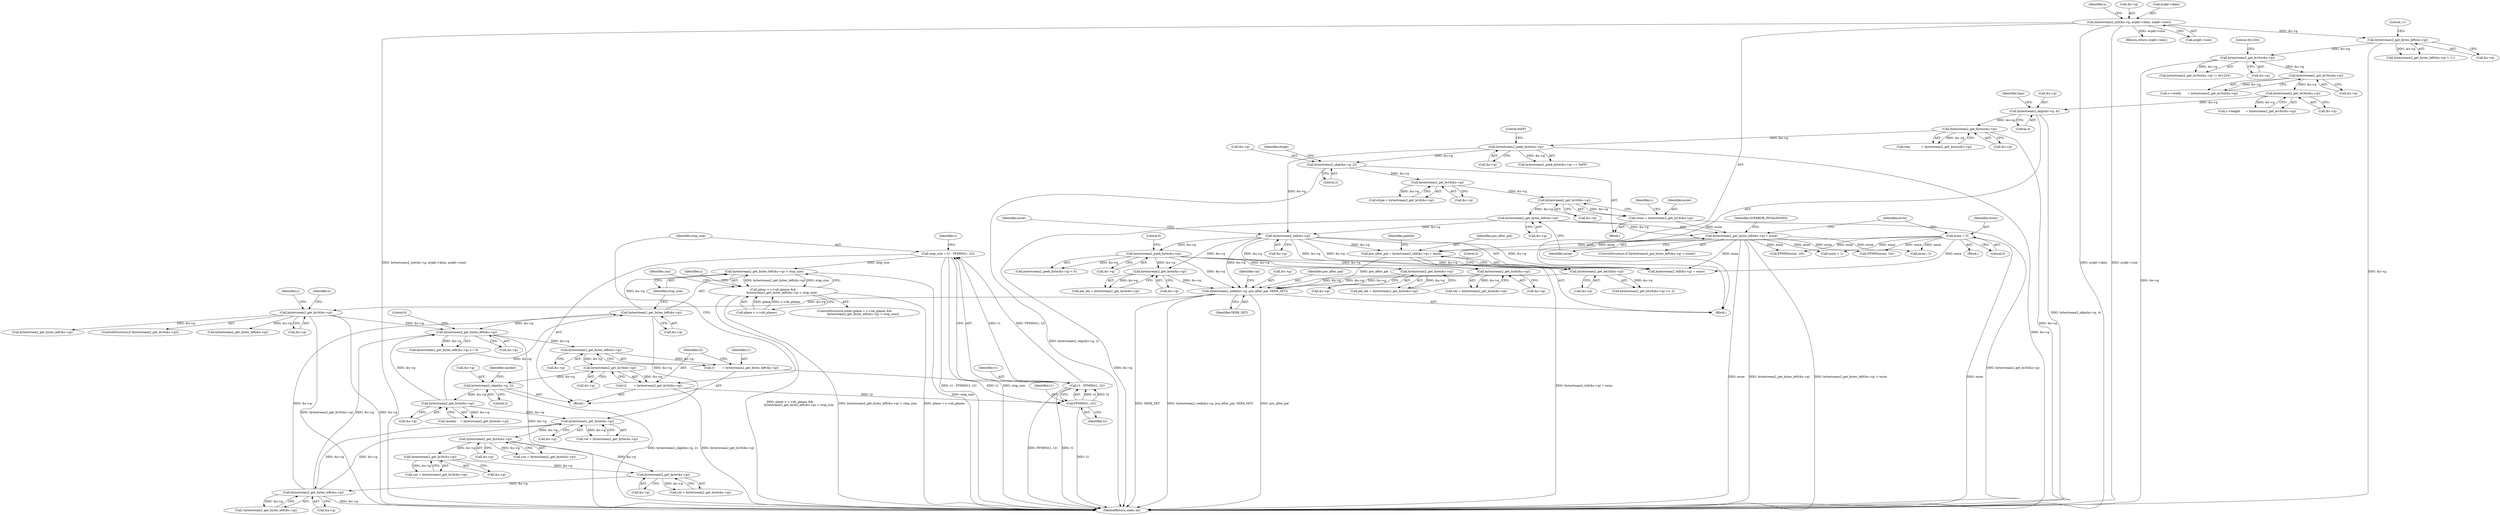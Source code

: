 digraph "0_FFmpeg_8c2ea3030af7b40a3c4275696fb5c76cdb80950a@integer" {
"1000703" [label="(Call,stop_size = t1 - FFMIN(t1, t2))"];
"1000705" [label="(Call,t1 - FFMIN(t1, t2))"];
"1000707" [label="(Call,FFMIN(t1, t2))"];
"1000689" [label="(Call,t1        = bytestream2_get_bytes_left(&s->g))"];
"1000691" [label="(Call,bytestream2_get_bytes_left(&s->g))"];
"1000678" [label="(Call,bytestream2_get_bytes_left(&s->g))"];
"1000781" [label="(Call,bytestream2_get_bytes_left(&s->g))"];
"1000744" [label="(Call,bytestream2_get_byte(&s->g))"];
"1000718" [label="(Call,bytestream2_get_byte(&s->g))"];
"1000710" [label="(Call,bytestream2_skip(&s->g, 2))"];
"1000698" [label="(Call,bytestream2_get_le16(&s->g))"];
"1000731" [label="(Call,bytestream2_get_bytes_left(&s->g))"];
"1000774" [label="(Call,bytestream2_get_byte(&s->g))"];
"1000756" [label="(Call,bytestream2_get_byte(&s->g))"];
"1000767" [label="(Call,bytestream2_get_le16(&s->g))"];
"1000664" [label="(Call,bytestream2_get_le16(&s->g))"];
"1000646" [label="(Call,bytestream2_seek(&s->g, pos_after_pal, SEEK_SET))"];
"1000471" [label="(Call,bytestream2_get_byte(&s->g))"];
"1000409" [label="(Call,bytestream2_peek_byte(&s->g))"];
"1000384" [label="(Call,bytestream2_tell(&s->g))"];
"1000274" [label="(Call,bytestream2_get_bytes_left(&s->g))"];
"1000267" [label="(Call,bytestream2_get_le16(&s->g))"];
"1000260" [label="(Call,bytestream2_get_le16(&s->g))"];
"1000252" [label="(Call,bytestream2_skip(&s->g, 2))"];
"1000234" [label="(Call,bytestream2_peek_byte(&s->g))"];
"1000187" [label="(Call,bytestream2_get_byteu(&s->g))"];
"1000179" [label="(Call,bytestream2_skip(&s->g, 4))"];
"1000174" [label="(Call,bytestream2_get_le16u(&s->g))"];
"1000165" [label="(Call,bytestream2_get_le16u(&s->g))"];
"1000153" [label="(Call,bytestream2_get_le16u(&s->g))"];
"1000143" [label="(Call,bytestream2_get_bytes_left(&s->g))"];
"1000130" [label="(Call,bytestream2_init(&s->g, avpkt->data, avpkt->size))"];
"1000419" [label="(Call,bytestream2_get_byte(&s->g))"];
"1000555" [label="(Call,bytestream2_get_be24(&s->g))"];
"1000509" [label="(Call,bytestream2_get_byte(&s->g))"];
"1000381" [label="(Call,pos_after_pal = bytestream2_tell(&s->g) + esize)"];
"1000288" [label="(Call,esize = 0)"];
"1000273" [label="(Call,bytestream2_get_bytes_left(&s->g) < esize)"];
"1000265" [label="(Call,esize = bytestream2_get_le16(&s->g))"];
"1000696" [label="(Call,t2        = bytestream2_get_le16(&s->g))"];
"1000730" [label="(Call,bytestream2_get_bytes_left(&s->g) > stop_size)"];
"1000724" [label="(Call,plane < s->nb_planes &&\n                   bytestream2_get_bytes_left(&s->g) > stop_size)"];
"1000679" [label="(Call,&s->g)"];
"1000146" [label="(Identifier,s)"];
"1000652" [label="(Identifier,SEEK_SET)"];
"1000706" [label="(Identifier,t1)"];
"1000417" [label="(Call,idx = bytestream2_get_byte(&s->g))"];
"1000927" [label="(Return,return avpkt->size;)"];
"1000689" [label="(Call,t1        = bytestream2_get_bytes_left(&s->g))"];
"1000186" [label="(Identifier,tmp)"];
"1000265" [label="(Call,esize = bytestream2_get_le16(&s->g))"];
"1000419" [label="(Call,bytestream2_get_byte(&s->g))"];
"1000170" [label="(Call,s->height      = bytestream2_get_le16u(&s->g))"];
"1000258" [label="(Call,etype = bytestream2_get_le16(&s->g))"];
"1000234" [label="(Call,bytestream2_peek_byte(&s->g))"];
"1000382" [label="(Identifier,pos_after_pal)"];
"1000756" [label="(Call,bytestream2_get_byte(&s->g))"];
"1000708" [label="(Identifier,t1)"];
"1000166" [label="(Call,&s->g)"];
"1000757" [label="(Call,&s->g)"];
"1000420" [label="(Call,&s->g)"];
"1000410" [label="(Call,&s->g)"];
"1000736" [label="(Identifier,stop_size)"];
"1000281" [label="(Identifier,AVERROR_INVALIDDATA)"];
"1000782" [label="(Call,&s->g)"];
"1000188" [label="(Call,&s->g)"];
"1000158" [label="(Literal,0x1234)"];
"1000651" [label="(Identifier,pos_after_pal)"];
"1000718" [label="(Call,bytestream2_get_byte(&s->g))"];
"1000704" [label="(Identifier,stop_size)"];
"1000664" [label="(Call,bytestream2_get_le16(&s->g))"];
"1000719" [label="(Call,&s->g)"];
"1000251" [label="(Block,)"];
"1000179" [label="(Call,bytestream2_skip(&s->g, 4))"];
"1000279" [label="(Identifier,esize)"];
"1000260" [label="(Call,bytestream2_get_le16(&s->g))"];
"1000154" [label="(Call,&s->g)"];
"1000654" [label="(Identifier,val)"];
"1000493" [label="(Call,FFMIN(esize, 16))"];
"1000715" [label="(Literal,2)"];
"1000130" [label="(Call,bytestream2_init(&s->g, avpkt->data, avpkt->size))"];
"1000560" [label="(Literal,2)"];
"1000554" [label="(Call,bytestream2_get_be24(&s->g) << 2)"];
"1000283" [label="(Block,)"];
"1000472" [label="(Call,&s->g)"];
"1000277" [label="(Identifier,s)"];
"1000455" [label="(Call,FFMIN(esize, 16))"];
"1000683" [label="(Literal,6)"];
"1000697" [label="(Identifier,t2)"];
"1000767" [label="(Call,bytestream2_get_le16(&s->g))"];
"1000671" [label="(Identifier,x)"];
"1000383" [label="(Call,bytestream2_tell(&s->g) + esize)"];
"1000780" [label="(Call,!bytestream2_get_bytes_left(&s->g))"];
"1000175" [label="(Call,&s->g)"];
"1000745" [label="(Call,&s->g)"];
"1000754" [label="(Call,run = bytestream2_get_byte(&s->g))"];
"1000646" [label="(Call,bytestream2_seek(&s->g, pos_after_pal, SEEK_SET))"];
"1000273" [label="(Call,bytestream2_get_bytes_left(&s->g) < esize)"];
"1000775" [label="(Call,&s->g)"];
"1000261" [label="(Call,&s->g)"];
"1000692" [label="(Call,&s->g)"];
"1000253" [label="(Call,&s->g)"];
"1000536" [label="(Call,esize / 3)"];
"1000138" [label="(Call,avpkt->size)"];
"1000252" [label="(Call,bytestream2_skip(&s->g, 2))"];
"1000677" [label="(Call,bytestream2_get_bytes_left(&s->g) >= 6)"];
"1000877" [label="(Call,bytestream2_get_bytes_left(&s->g))"];
"1000711" [label="(Call,&s->g)"];
"1000153" [label="(Call,bytestream2_get_le16u(&s->g))"];
"1000874" [label="(Identifier,y)"];
"1000724" [label="(Call,plane < s->nb_planes &&\n                   bytestream2_get_bytes_left(&s->g) > stop_size)"];
"1000290" [label="(Literal,0)"];
"1000187" [label="(Call,bytestream2_get_byteu(&s->g))"];
"1000768" [label="(Call,&s->g)"];
"1000731" [label="(Call,bytestream2_get_bytes_left(&s->g))"];
"1000105" [label="(Block,)"];
"1000469" [label="(Call,pal_idx = bytestream2_get_byte(&s->g))"];
"1000131" [label="(Call,&s->g)"];
"1000414" [label="(Literal,6)"];
"1000723" [label="(ControlStructure,while (plane < s->nb_planes &&\n                   bytestream2_get_bytes_left(&s->g) > stop_size))"];
"1000185" [label="(Call,tmp            = bytestream2_get_byteu(&s->g))"];
"1000665" [label="(Call,&s->g)"];
"1000555" [label="(Call,bytestream2_get_be24(&s->g))"];
"1000165" [label="(Call,bytestream2_get_le16u(&s->g))"];
"1000235" [label="(Call,&s->g)"];
"1000161" [label="(Call,s->width       = bytestream2_get_le16u(&s->g))"];
"1000730" [label="(Call,bytestream2_get_bytes_left(&s->g) > stop_size)"];
"1000257" [label="(Literal,2)"];
"1000684" [label="(Block,)"];
"1000408" [label="(Call,bytestream2_peek_byte(&s->g) < 6)"];
"1000907" [label="(Call,bytestream2_get_bytes_left(&s->g))"];
"1000144" [label="(Call,&s->g)"];
"1000143" [label="(Call,bytestream2_get_bytes_left(&s->g))"];
"1000381" [label="(Call,pos_after_pal = bytestream2_tell(&s->g) + esize)"];
"1000293" [label="(Identifier,avctx)"];
"1000509" [label="(Call,bytestream2_get_byte(&s->g))"];
"1000507" [label="(Call,pal_idx = bytestream2_get_byte(&s->g))"];
"1000184" [label="(Literal,4)"];
"1000772" [label="(Call,val = bytestream2_get_byte(&s->g))"];
"1000740" [label="(Identifier,run)"];
"1000174" [label="(Call,bytestream2_get_le16u(&s->g))"];
"1000765" [label="(Call,run = bytestream2_get_le16(&s->g))"];
"1000725" [label="(Call,plane < s->nb_planes)"];
"1000710" [label="(Call,bytestream2_skip(&s->g, 2))"];
"1000707" [label="(Call,FFMIN(t1, t2))"];
"1000267" [label="(Call,bytestream2_get_le16(&s->g))"];
"1000274" [label="(Call,bytestream2_get_bytes_left(&s->g))"];
"1000716" [label="(Call,marker    = bytestream2_get_byte(&s->g))"];
"1000709" [label="(Identifier,t2)"];
"1000239" [label="(Literal,0xFF)"];
"1000272" [label="(ControlStructure,if (bytestream2_get_bytes_left(&s->g) < esize))"];
"1000744" [label="(Call,bytestream2_get_byte(&s->g))"];
"1000703" [label="(Call,stop_size = t1 - FFMIN(t1, t2))"];
"1000699" [label="(Call,&s->g)"];
"1000266" [label="(Identifier,esize)"];
"1000389" [label="(Identifier,esize)"];
"1000268" [label="(Call,&s->g)"];
"1000698" [label="(Call,bytestream2_get_le16(&s->g))"];
"1000142" [label="(Call,bytestream2_get_bytes_left(&s->g) < 11)"];
"1000690" [label="(Identifier,t1)"];
"1000233" [label="(Call,bytestream2_peek_byte(&s->g) == 0xFF)"];
"1000510" [label="(Call,&s->g)"];
"1000705" [label="(Call,t1 - FFMIN(t1, t2))"];
"1000691" [label="(Call,bytestream2_get_bytes_left(&s->g))"];
"1000781" [label="(Call,bytestream2_get_bytes_left(&s->g))"];
"1000385" [label="(Call,&s->g)"];
"1000275" [label="(Call,&s->g)"];
"1000152" [label="(Call,bytestream2_get_le16u(&s->g) != 0x1234)"];
"1000288" [label="(Call,esize = 0)"];
"1000391" [label="(Identifier,palette)"];
"1000180" [label="(Call,&s->g)"];
"1000742" [label="(Call,val = bytestream2_get_byte(&s->g))"];
"1000148" [label="(Literal,11)"];
"1000663" [label="(ControlStructure,if (bytestream2_get_le16(&s->g)))"];
"1000135" [label="(Call,avpkt->data)"];
"1000384" [label="(Call,bytestream2_tell(&s->g))"];
"1000289" [label="(Identifier,esize)"];
"1000405" [label="(Call,esize > 1)"];
"1000681" [label="(Identifier,s)"];
"1000259" [label="(Identifier,etype)"];
"1000717" [label="(Identifier,marker)"];
"1000774" [label="(Call,bytestream2_get_byte(&s->g))"];
"1000732" [label="(Call,&s->g)"];
"1000931" [label="(MethodReturn,static int)"];
"1000471" [label="(Call,bytestream2_get_byte(&s->g))"];
"1000696" [label="(Call,t2        = bytestream2_get_le16(&s->g))"];
"1000678" [label="(Call,bytestream2_get_bytes_left(&s->g))"];
"1000713" [label="(Identifier,s)"];
"1000647" [label="(Call,&s->g)"];
"1000409" [label="(Call,bytestream2_peek_byte(&s->g))"];
"1000556" [label="(Call,&s->g)"];
"1000703" -> "1000684"  [label="AST: "];
"1000703" -> "1000705"  [label="CFG: "];
"1000704" -> "1000703"  [label="AST: "];
"1000705" -> "1000703"  [label="AST: "];
"1000713" -> "1000703"  [label="CFG: "];
"1000703" -> "1000931"  [label="DDG: t1 - FFMIN(t1, t2)"];
"1000703" -> "1000931"  [label="DDG: stop_size"];
"1000705" -> "1000703"  [label="DDG: t1"];
"1000705" -> "1000703"  [label="DDG: FFMIN(t1, t2)"];
"1000703" -> "1000730"  [label="DDG: stop_size"];
"1000705" -> "1000707"  [label="CFG: "];
"1000706" -> "1000705"  [label="AST: "];
"1000707" -> "1000705"  [label="AST: "];
"1000705" -> "1000931"  [label="DDG: t1"];
"1000705" -> "1000931"  [label="DDG: FFMIN(t1, t2)"];
"1000707" -> "1000705"  [label="DDG: t1"];
"1000707" -> "1000705"  [label="DDG: t2"];
"1000707" -> "1000709"  [label="CFG: "];
"1000708" -> "1000707"  [label="AST: "];
"1000709" -> "1000707"  [label="AST: "];
"1000707" -> "1000931"  [label="DDG: t2"];
"1000689" -> "1000707"  [label="DDG: t1"];
"1000696" -> "1000707"  [label="DDG: t2"];
"1000689" -> "1000684"  [label="AST: "];
"1000689" -> "1000691"  [label="CFG: "];
"1000690" -> "1000689"  [label="AST: "];
"1000691" -> "1000689"  [label="AST: "];
"1000697" -> "1000689"  [label="CFG: "];
"1000691" -> "1000689"  [label="DDG: &s->g"];
"1000691" -> "1000692"  [label="CFG: "];
"1000692" -> "1000691"  [label="AST: "];
"1000678" -> "1000691"  [label="DDG: &s->g"];
"1000691" -> "1000698"  [label="DDG: &s->g"];
"1000678" -> "1000677"  [label="AST: "];
"1000678" -> "1000679"  [label="CFG: "];
"1000679" -> "1000678"  [label="AST: "];
"1000683" -> "1000678"  [label="CFG: "];
"1000678" -> "1000931"  [label="DDG: &s->g"];
"1000678" -> "1000677"  [label="DDG: &s->g"];
"1000781" -> "1000678"  [label="DDG: &s->g"];
"1000718" -> "1000678"  [label="DDG: &s->g"];
"1000664" -> "1000678"  [label="DDG: &s->g"];
"1000731" -> "1000678"  [label="DDG: &s->g"];
"1000781" -> "1000780"  [label="AST: "];
"1000781" -> "1000782"  [label="CFG: "];
"1000782" -> "1000781"  [label="AST: "];
"1000780" -> "1000781"  [label="CFG: "];
"1000781" -> "1000931"  [label="DDG: &s->g"];
"1000781" -> "1000731"  [label="DDG: &s->g"];
"1000781" -> "1000744"  [label="DDG: &s->g"];
"1000781" -> "1000780"  [label="DDG: &s->g"];
"1000744" -> "1000781"  [label="DDG: &s->g"];
"1000774" -> "1000781"  [label="DDG: &s->g"];
"1000744" -> "1000742"  [label="AST: "];
"1000744" -> "1000745"  [label="CFG: "];
"1000745" -> "1000744"  [label="AST: "];
"1000742" -> "1000744"  [label="CFG: "];
"1000744" -> "1000742"  [label="DDG: &s->g"];
"1000718" -> "1000744"  [label="DDG: &s->g"];
"1000731" -> "1000744"  [label="DDG: &s->g"];
"1000744" -> "1000756"  [label="DDG: &s->g"];
"1000718" -> "1000716"  [label="AST: "];
"1000718" -> "1000719"  [label="CFG: "];
"1000719" -> "1000718"  [label="AST: "];
"1000716" -> "1000718"  [label="CFG: "];
"1000718" -> "1000716"  [label="DDG: &s->g"];
"1000710" -> "1000718"  [label="DDG: &s->g"];
"1000718" -> "1000731"  [label="DDG: &s->g"];
"1000710" -> "1000684"  [label="AST: "];
"1000710" -> "1000715"  [label="CFG: "];
"1000711" -> "1000710"  [label="AST: "];
"1000715" -> "1000710"  [label="AST: "];
"1000717" -> "1000710"  [label="CFG: "];
"1000710" -> "1000931"  [label="DDG: bytestream2_skip(&s->g, 2)"];
"1000698" -> "1000710"  [label="DDG: &s->g"];
"1000698" -> "1000696"  [label="AST: "];
"1000698" -> "1000699"  [label="CFG: "];
"1000699" -> "1000698"  [label="AST: "];
"1000696" -> "1000698"  [label="CFG: "];
"1000698" -> "1000696"  [label="DDG: &s->g"];
"1000731" -> "1000730"  [label="AST: "];
"1000731" -> "1000732"  [label="CFG: "];
"1000732" -> "1000731"  [label="AST: "];
"1000736" -> "1000731"  [label="CFG: "];
"1000731" -> "1000730"  [label="DDG: &s->g"];
"1000774" -> "1000772"  [label="AST: "];
"1000774" -> "1000775"  [label="CFG: "];
"1000775" -> "1000774"  [label="AST: "];
"1000772" -> "1000774"  [label="CFG: "];
"1000774" -> "1000772"  [label="DDG: &s->g"];
"1000756" -> "1000774"  [label="DDG: &s->g"];
"1000767" -> "1000774"  [label="DDG: &s->g"];
"1000756" -> "1000754"  [label="AST: "];
"1000756" -> "1000757"  [label="CFG: "];
"1000757" -> "1000756"  [label="AST: "];
"1000754" -> "1000756"  [label="CFG: "];
"1000756" -> "1000754"  [label="DDG: &s->g"];
"1000756" -> "1000767"  [label="DDG: &s->g"];
"1000767" -> "1000765"  [label="AST: "];
"1000767" -> "1000768"  [label="CFG: "];
"1000768" -> "1000767"  [label="AST: "];
"1000765" -> "1000767"  [label="CFG: "];
"1000767" -> "1000765"  [label="DDG: &s->g"];
"1000664" -> "1000663"  [label="AST: "];
"1000664" -> "1000665"  [label="CFG: "];
"1000665" -> "1000664"  [label="AST: "];
"1000671" -> "1000664"  [label="CFG: "];
"1000874" -> "1000664"  [label="CFG: "];
"1000664" -> "1000931"  [label="DDG: bytestream2_get_le16(&s->g)"];
"1000664" -> "1000931"  [label="DDG: &s->g"];
"1000646" -> "1000664"  [label="DDG: &s->g"];
"1000664" -> "1000877"  [label="DDG: &s->g"];
"1000664" -> "1000907"  [label="DDG: &s->g"];
"1000646" -> "1000105"  [label="AST: "];
"1000646" -> "1000652"  [label="CFG: "];
"1000647" -> "1000646"  [label="AST: "];
"1000651" -> "1000646"  [label="AST: "];
"1000652" -> "1000646"  [label="AST: "];
"1000654" -> "1000646"  [label="CFG: "];
"1000646" -> "1000931"  [label="DDG: bytestream2_seek(&s->g, pos_after_pal, SEEK_SET)"];
"1000646" -> "1000931"  [label="DDG: pos_after_pal"];
"1000646" -> "1000931"  [label="DDG: SEEK_SET"];
"1000471" -> "1000646"  [label="DDG: &s->g"];
"1000419" -> "1000646"  [label="DDG: &s->g"];
"1000555" -> "1000646"  [label="DDG: &s->g"];
"1000409" -> "1000646"  [label="DDG: &s->g"];
"1000509" -> "1000646"  [label="DDG: &s->g"];
"1000384" -> "1000646"  [label="DDG: &s->g"];
"1000381" -> "1000646"  [label="DDG: pos_after_pal"];
"1000471" -> "1000469"  [label="AST: "];
"1000471" -> "1000472"  [label="CFG: "];
"1000472" -> "1000471"  [label="AST: "];
"1000469" -> "1000471"  [label="CFG: "];
"1000471" -> "1000469"  [label="DDG: &s->g"];
"1000409" -> "1000471"  [label="DDG: &s->g"];
"1000384" -> "1000471"  [label="DDG: &s->g"];
"1000409" -> "1000408"  [label="AST: "];
"1000409" -> "1000410"  [label="CFG: "];
"1000410" -> "1000409"  [label="AST: "];
"1000414" -> "1000409"  [label="CFG: "];
"1000409" -> "1000408"  [label="DDG: &s->g"];
"1000384" -> "1000409"  [label="DDG: &s->g"];
"1000409" -> "1000419"  [label="DDG: &s->g"];
"1000409" -> "1000509"  [label="DDG: &s->g"];
"1000409" -> "1000555"  [label="DDG: &s->g"];
"1000384" -> "1000383"  [label="AST: "];
"1000384" -> "1000385"  [label="CFG: "];
"1000385" -> "1000384"  [label="AST: "];
"1000389" -> "1000384"  [label="CFG: "];
"1000384" -> "1000381"  [label="DDG: &s->g"];
"1000384" -> "1000383"  [label="DDG: &s->g"];
"1000274" -> "1000384"  [label="DDG: &s->g"];
"1000234" -> "1000384"  [label="DDG: &s->g"];
"1000384" -> "1000419"  [label="DDG: &s->g"];
"1000384" -> "1000509"  [label="DDG: &s->g"];
"1000384" -> "1000555"  [label="DDG: &s->g"];
"1000274" -> "1000273"  [label="AST: "];
"1000274" -> "1000275"  [label="CFG: "];
"1000275" -> "1000274"  [label="AST: "];
"1000279" -> "1000274"  [label="CFG: "];
"1000274" -> "1000931"  [label="DDG: &s->g"];
"1000274" -> "1000273"  [label="DDG: &s->g"];
"1000267" -> "1000274"  [label="DDG: &s->g"];
"1000267" -> "1000265"  [label="AST: "];
"1000267" -> "1000268"  [label="CFG: "];
"1000268" -> "1000267"  [label="AST: "];
"1000265" -> "1000267"  [label="CFG: "];
"1000267" -> "1000265"  [label="DDG: &s->g"];
"1000260" -> "1000267"  [label="DDG: &s->g"];
"1000260" -> "1000258"  [label="AST: "];
"1000260" -> "1000261"  [label="CFG: "];
"1000261" -> "1000260"  [label="AST: "];
"1000258" -> "1000260"  [label="CFG: "];
"1000260" -> "1000258"  [label="DDG: &s->g"];
"1000252" -> "1000260"  [label="DDG: &s->g"];
"1000252" -> "1000251"  [label="AST: "];
"1000252" -> "1000257"  [label="CFG: "];
"1000253" -> "1000252"  [label="AST: "];
"1000257" -> "1000252"  [label="AST: "];
"1000259" -> "1000252"  [label="CFG: "];
"1000252" -> "1000931"  [label="DDG: bytestream2_skip(&s->g, 2)"];
"1000234" -> "1000252"  [label="DDG: &s->g"];
"1000234" -> "1000233"  [label="AST: "];
"1000234" -> "1000235"  [label="CFG: "];
"1000235" -> "1000234"  [label="AST: "];
"1000239" -> "1000234"  [label="CFG: "];
"1000234" -> "1000931"  [label="DDG: &s->g"];
"1000234" -> "1000233"  [label="DDG: &s->g"];
"1000187" -> "1000234"  [label="DDG: &s->g"];
"1000187" -> "1000185"  [label="AST: "];
"1000187" -> "1000188"  [label="CFG: "];
"1000188" -> "1000187"  [label="AST: "];
"1000185" -> "1000187"  [label="CFG: "];
"1000187" -> "1000931"  [label="DDG: &s->g"];
"1000187" -> "1000185"  [label="DDG: &s->g"];
"1000179" -> "1000187"  [label="DDG: &s->g"];
"1000179" -> "1000105"  [label="AST: "];
"1000179" -> "1000184"  [label="CFG: "];
"1000180" -> "1000179"  [label="AST: "];
"1000184" -> "1000179"  [label="AST: "];
"1000186" -> "1000179"  [label="CFG: "];
"1000179" -> "1000931"  [label="DDG: bytestream2_skip(&s->g, 4)"];
"1000174" -> "1000179"  [label="DDG: &s->g"];
"1000174" -> "1000170"  [label="AST: "];
"1000174" -> "1000175"  [label="CFG: "];
"1000175" -> "1000174"  [label="AST: "];
"1000170" -> "1000174"  [label="CFG: "];
"1000174" -> "1000170"  [label="DDG: &s->g"];
"1000165" -> "1000174"  [label="DDG: &s->g"];
"1000165" -> "1000161"  [label="AST: "];
"1000165" -> "1000166"  [label="CFG: "];
"1000166" -> "1000165"  [label="AST: "];
"1000161" -> "1000165"  [label="CFG: "];
"1000165" -> "1000161"  [label="DDG: &s->g"];
"1000153" -> "1000165"  [label="DDG: &s->g"];
"1000153" -> "1000152"  [label="AST: "];
"1000153" -> "1000154"  [label="CFG: "];
"1000154" -> "1000153"  [label="AST: "];
"1000158" -> "1000153"  [label="CFG: "];
"1000153" -> "1000931"  [label="DDG: &s->g"];
"1000153" -> "1000152"  [label="DDG: &s->g"];
"1000143" -> "1000153"  [label="DDG: &s->g"];
"1000143" -> "1000142"  [label="AST: "];
"1000143" -> "1000144"  [label="CFG: "];
"1000144" -> "1000143"  [label="AST: "];
"1000148" -> "1000143"  [label="CFG: "];
"1000143" -> "1000931"  [label="DDG: &s->g"];
"1000143" -> "1000142"  [label="DDG: &s->g"];
"1000130" -> "1000143"  [label="DDG: &s->g"];
"1000130" -> "1000105"  [label="AST: "];
"1000130" -> "1000138"  [label="CFG: "];
"1000131" -> "1000130"  [label="AST: "];
"1000135" -> "1000130"  [label="AST: "];
"1000138" -> "1000130"  [label="AST: "];
"1000146" -> "1000130"  [label="CFG: "];
"1000130" -> "1000931"  [label="DDG: bytestream2_init(&s->g, avpkt->data, avpkt->size)"];
"1000130" -> "1000931"  [label="DDG: avpkt->data"];
"1000130" -> "1000931"  [label="DDG: avpkt->size"];
"1000130" -> "1000927"  [label="DDG: avpkt->size"];
"1000419" -> "1000417"  [label="AST: "];
"1000419" -> "1000420"  [label="CFG: "];
"1000420" -> "1000419"  [label="AST: "];
"1000417" -> "1000419"  [label="CFG: "];
"1000419" -> "1000417"  [label="DDG: &s->g"];
"1000555" -> "1000554"  [label="AST: "];
"1000555" -> "1000556"  [label="CFG: "];
"1000556" -> "1000555"  [label="AST: "];
"1000560" -> "1000555"  [label="CFG: "];
"1000555" -> "1000554"  [label="DDG: &s->g"];
"1000509" -> "1000507"  [label="AST: "];
"1000509" -> "1000510"  [label="CFG: "];
"1000510" -> "1000509"  [label="AST: "];
"1000507" -> "1000509"  [label="CFG: "];
"1000509" -> "1000507"  [label="DDG: &s->g"];
"1000381" -> "1000105"  [label="AST: "];
"1000381" -> "1000383"  [label="CFG: "];
"1000382" -> "1000381"  [label="AST: "];
"1000383" -> "1000381"  [label="AST: "];
"1000391" -> "1000381"  [label="CFG: "];
"1000381" -> "1000931"  [label="DDG: bytestream2_tell(&s->g) + esize"];
"1000288" -> "1000381"  [label="DDG: esize"];
"1000273" -> "1000381"  [label="DDG: esize"];
"1000288" -> "1000283"  [label="AST: "];
"1000288" -> "1000290"  [label="CFG: "];
"1000289" -> "1000288"  [label="AST: "];
"1000290" -> "1000288"  [label="AST: "];
"1000293" -> "1000288"  [label="CFG: "];
"1000288" -> "1000931"  [label="DDG: esize"];
"1000288" -> "1000383"  [label="DDG: esize"];
"1000288" -> "1000405"  [label="DDG: esize"];
"1000288" -> "1000455"  [label="DDG: esize"];
"1000288" -> "1000493"  [label="DDG: esize"];
"1000288" -> "1000536"  [label="DDG: esize"];
"1000273" -> "1000272"  [label="AST: "];
"1000273" -> "1000279"  [label="CFG: "];
"1000279" -> "1000273"  [label="AST: "];
"1000281" -> "1000273"  [label="CFG: "];
"1000293" -> "1000273"  [label="CFG: "];
"1000273" -> "1000931"  [label="DDG: bytestream2_get_bytes_left(&s->g)"];
"1000273" -> "1000931"  [label="DDG: bytestream2_get_bytes_left(&s->g) < esize"];
"1000273" -> "1000931"  [label="DDG: esize"];
"1000265" -> "1000273"  [label="DDG: esize"];
"1000273" -> "1000383"  [label="DDG: esize"];
"1000273" -> "1000405"  [label="DDG: esize"];
"1000273" -> "1000455"  [label="DDG: esize"];
"1000273" -> "1000493"  [label="DDG: esize"];
"1000273" -> "1000536"  [label="DDG: esize"];
"1000265" -> "1000251"  [label="AST: "];
"1000266" -> "1000265"  [label="AST: "];
"1000277" -> "1000265"  [label="CFG: "];
"1000265" -> "1000931"  [label="DDG: bytestream2_get_le16(&s->g)"];
"1000696" -> "1000684"  [label="AST: "];
"1000697" -> "1000696"  [label="AST: "];
"1000704" -> "1000696"  [label="CFG: "];
"1000696" -> "1000931"  [label="DDG: bytestream2_get_le16(&s->g)"];
"1000730" -> "1000724"  [label="AST: "];
"1000730" -> "1000736"  [label="CFG: "];
"1000736" -> "1000730"  [label="AST: "];
"1000724" -> "1000730"  [label="CFG: "];
"1000730" -> "1000931"  [label="DDG: stop_size"];
"1000730" -> "1000724"  [label="DDG: bytestream2_get_bytes_left(&s->g)"];
"1000730" -> "1000724"  [label="DDG: stop_size"];
"1000724" -> "1000723"  [label="AST: "];
"1000724" -> "1000725"  [label="CFG: "];
"1000725" -> "1000724"  [label="AST: "];
"1000681" -> "1000724"  [label="CFG: "];
"1000740" -> "1000724"  [label="CFG: "];
"1000724" -> "1000931"  [label="DDG: plane < s->nb_planes &&\n                   bytestream2_get_bytes_left(&s->g) > stop_size"];
"1000724" -> "1000931"  [label="DDG: bytestream2_get_bytes_left(&s->g) > stop_size"];
"1000724" -> "1000931"  [label="DDG: plane < s->nb_planes"];
"1000725" -> "1000724"  [label="DDG: plane"];
"1000725" -> "1000724"  [label="DDG: s->nb_planes"];
}
